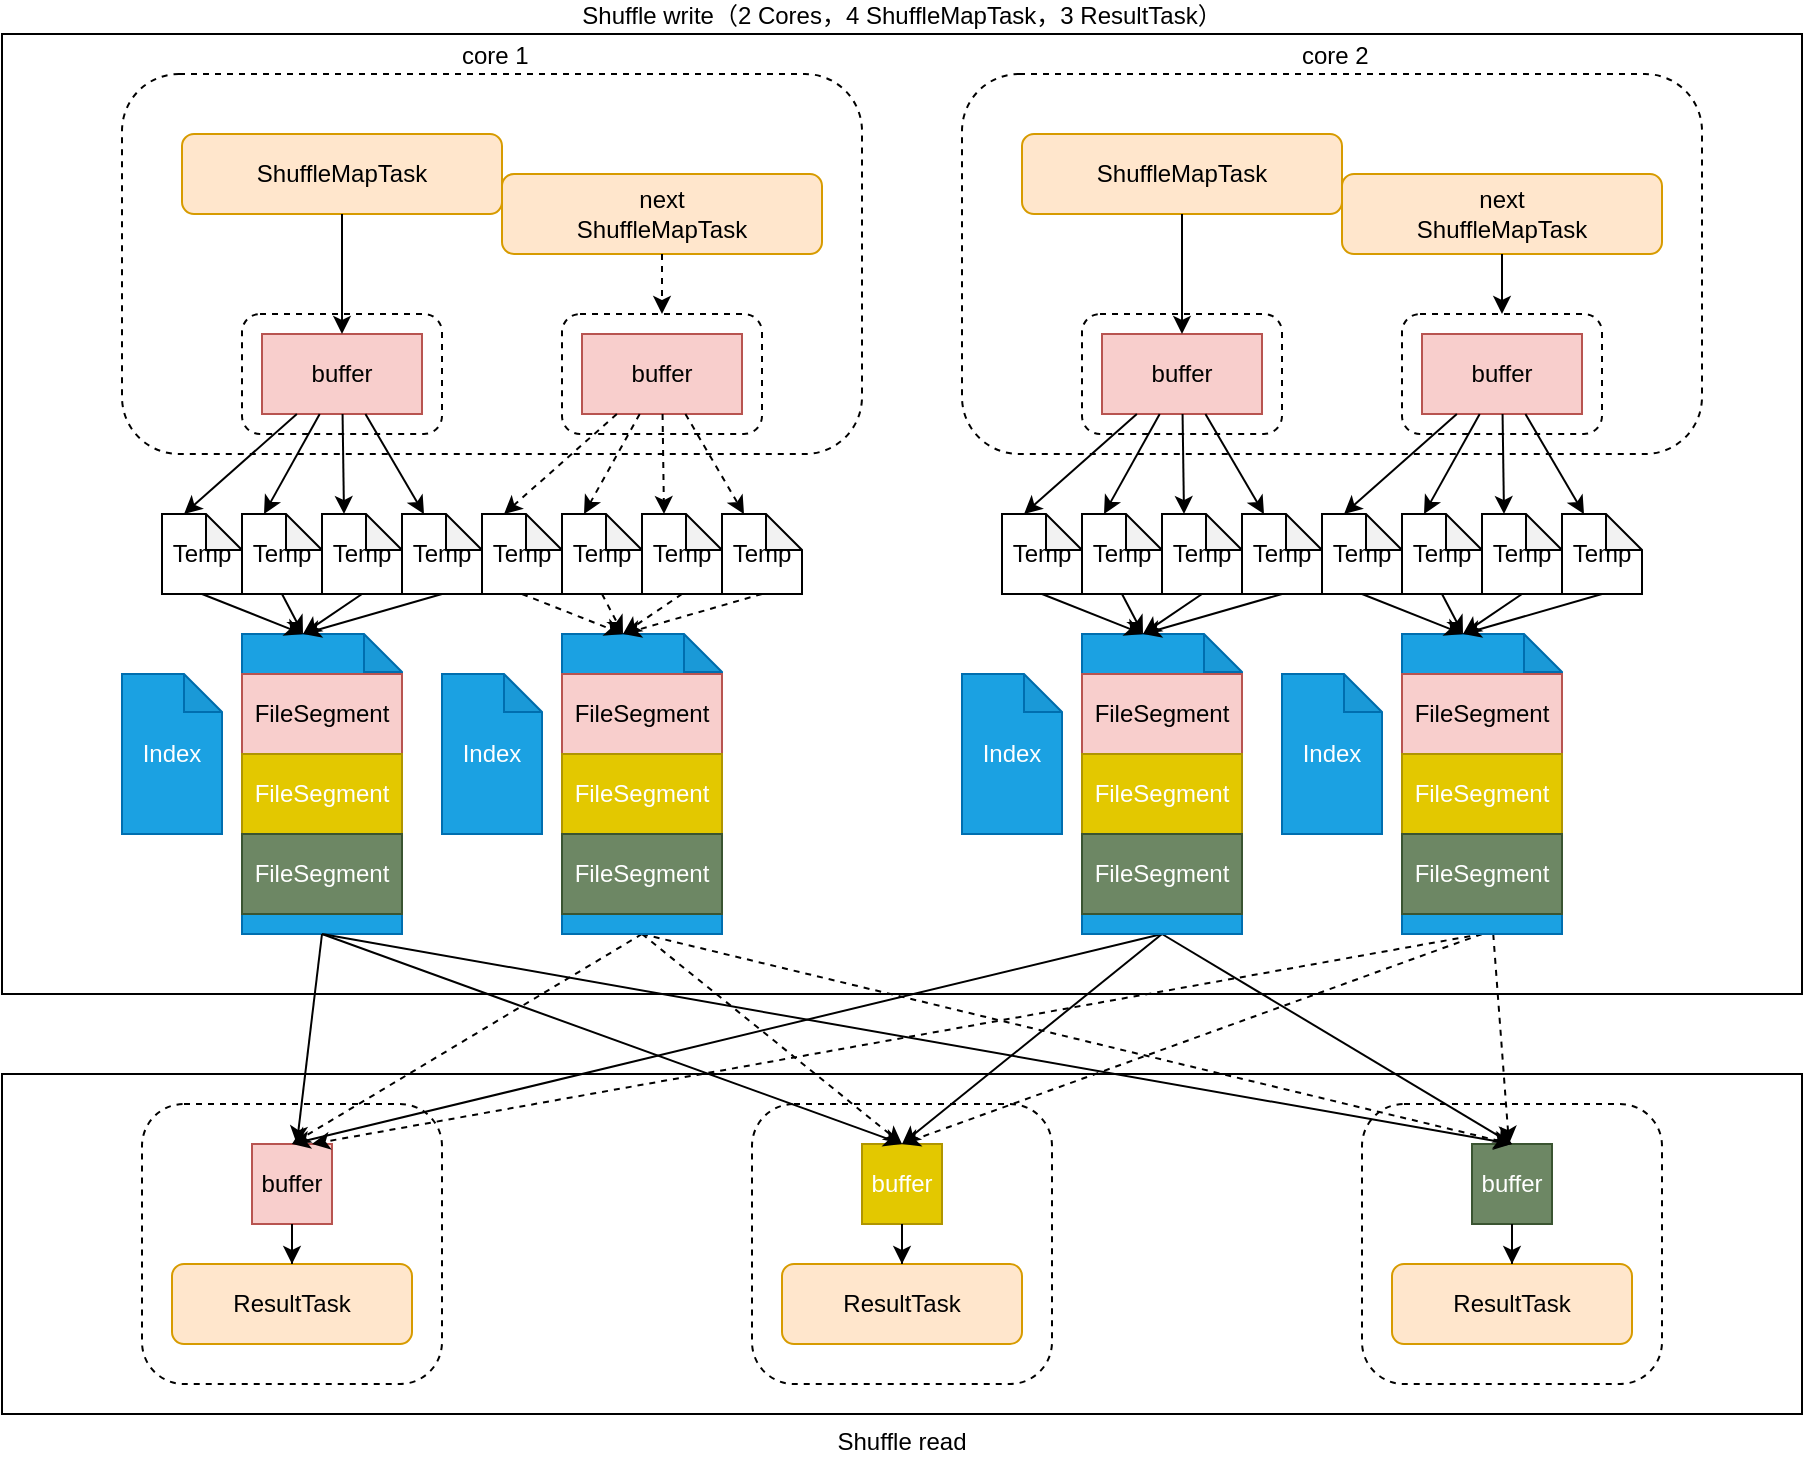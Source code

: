 <mxfile version="12.4.2" type="device" pages="1"><diagram id="mUm3ZQ6cZ6q8vPIdxu0h" name="第 1 页"><mxGraphModel dx="1106" dy="830" grid="1" gridSize="10" guides="1" tooltips="1" connect="1" arrows="1" fold="1" page="1" pageScale="1" pageWidth="827" pageHeight="1169" math="0" shadow="0"><root><mxCell id="0"/><mxCell id="1" parent="0"/><mxCell id="N8P0i4uB0nFxGR9xN5Td-75" value="Shuffle write（2 Cores，4 ShuffleMapTask，3 ResultTask）" style="rounded=0;whiteSpace=wrap;html=1;labelPosition=center;verticalLabelPosition=top;align=center;verticalAlign=bottom;" parent="1" vertex="1"><mxGeometry x="120" y="40" width="900" height="480" as="geometry"/></mxCell><mxCell id="M8ZFkS0geYoqAsGKPZFp-14" value="" style="group" vertex="1" connectable="0" parent="1"><mxGeometry x="120" y="560" width="900" height="170" as="geometry"/></mxCell><mxCell id="Qf4hd5Y0xh7WLvc0h4XV-42" value="Shuffle read" style="rounded=0;whiteSpace=wrap;html=1;labelPosition=center;verticalLabelPosition=bottom;align=center;verticalAlign=top;" parent="M8ZFkS0geYoqAsGKPZFp-14" vertex="1"><mxGeometry width="900" height="170" as="geometry"/></mxCell><mxCell id="ZSy0zQ0Ihhhd4JoGxA12-3" value="" style="rounded=1;whiteSpace=wrap;html=1;dashed=1;" parent="M8ZFkS0geYoqAsGKPZFp-14" vertex="1"><mxGeometry x="70" y="15" width="150" height="140" as="geometry"/></mxCell><mxCell id="N8P0i4uB0nFxGR9xN5Td-79" value="ResultTask" style="rounded=1;whiteSpace=wrap;html=1;fillColor=#ffe6cc;strokeColor=#d79b00;verticalAlign=middle;comic=0;shadow=0;glass=0;" parent="M8ZFkS0geYoqAsGKPZFp-14" vertex="1"><mxGeometry x="85" y="95" width="120" height="40" as="geometry"/></mxCell><mxCell id="ZSy0zQ0Ihhhd4JoGxA12-4" value="buffer" style="rounded=0;whiteSpace=wrap;html=1;fillColor=#f8cecc;strokeColor=#b85450;" parent="M8ZFkS0geYoqAsGKPZFp-14" vertex="1"><mxGeometry x="125" y="35" width="40" height="40" as="geometry"/></mxCell><mxCell id="ZSy0zQ0Ihhhd4JoGxA12-5" style="edgeStyle=orthogonalEdgeStyle;rounded=0;orthogonalLoop=1;jettySize=auto;html=1;entryX=0.5;entryY=0;entryDx=0;entryDy=0;" parent="M8ZFkS0geYoqAsGKPZFp-14" source="ZSy0zQ0Ihhhd4JoGxA12-4" target="N8P0i4uB0nFxGR9xN5Td-79" edge="1"><mxGeometry relative="1" as="geometry"/></mxCell><mxCell id="ZSy0zQ0Ihhhd4JoGxA12-6" value="" style="rounded=1;whiteSpace=wrap;html=1;dashed=1;" parent="M8ZFkS0geYoqAsGKPZFp-14" vertex="1"><mxGeometry x="375" y="15" width="150" height="140" as="geometry"/></mxCell><mxCell id="N8P0i4uB0nFxGR9xN5Td-78" value="ResultTask" style="rounded=1;whiteSpace=wrap;html=1;fillColor=#ffe6cc;strokeColor=#d79b00;verticalAlign=middle;comic=0;shadow=0;glass=0;" parent="M8ZFkS0geYoqAsGKPZFp-14" vertex="1"><mxGeometry x="390" y="95" width="120" height="40" as="geometry"/></mxCell><mxCell id="ZSy0zQ0Ihhhd4JoGxA12-7" value="buffer" style="rounded=0;whiteSpace=wrap;html=1;fillColor=#e3c800;strokeColor=#B09500;fontColor=#ffffff;" parent="M8ZFkS0geYoqAsGKPZFp-14" vertex="1"><mxGeometry x="430" y="35" width="40" height="40" as="geometry"/></mxCell><mxCell id="ZSy0zQ0Ihhhd4JoGxA12-11" style="edgeStyle=orthogonalEdgeStyle;rounded=0;orthogonalLoop=1;jettySize=auto;html=1;entryX=0.5;entryY=0;entryDx=0;entryDy=0;strokeColor=#000000;" parent="M8ZFkS0geYoqAsGKPZFp-14" source="ZSy0zQ0Ihhhd4JoGxA12-7" target="N8P0i4uB0nFxGR9xN5Td-78" edge="1"><mxGeometry relative="1" as="geometry"/></mxCell><mxCell id="ZSy0zQ0Ihhhd4JoGxA12-12" value="" style="rounded=1;whiteSpace=wrap;html=1;dashed=1;" parent="M8ZFkS0geYoqAsGKPZFp-14" vertex="1"><mxGeometry x="680" y="15" width="150" height="140" as="geometry"/></mxCell><mxCell id="ZSy0zQ0Ihhhd4JoGxA12-13" value="ResultTask" style="rounded=1;whiteSpace=wrap;html=1;fillColor=#ffe6cc;strokeColor=#d79b00;verticalAlign=middle;comic=0;shadow=0;glass=0;" parent="M8ZFkS0geYoqAsGKPZFp-14" vertex="1"><mxGeometry x="695" y="95" width="120" height="40" as="geometry"/></mxCell><mxCell id="ZSy0zQ0Ihhhd4JoGxA12-15" value="buffer" style="rounded=0;whiteSpace=wrap;html=1;fillColor=#6d8764;strokeColor=#3A5431;fontColor=#ffffff;" parent="M8ZFkS0geYoqAsGKPZFp-14" vertex="1"><mxGeometry x="735" y="35" width="40" height="40" as="geometry"/></mxCell><mxCell id="ZSy0zQ0Ihhhd4JoGxA12-14" style="edgeStyle=orthogonalEdgeStyle;rounded=0;orthogonalLoop=1;jettySize=auto;html=1;entryX=0.5;entryY=0;entryDx=0;entryDy=0;strokeColor=#000000;" parent="M8ZFkS0geYoqAsGKPZFp-14" source="ZSy0zQ0Ihhhd4JoGxA12-15" target="ZSy0zQ0Ihhhd4JoGxA12-13" edge="1"><mxGeometry relative="1" as="geometry"/></mxCell><mxCell id="N8P0i4uB0nFxGR9xN5Td-1" value="&amp;nbsp;core 1" style="rounded=1;whiteSpace=wrap;html=1;dashed=1;labelPosition=center;verticalLabelPosition=top;align=center;verticalAlign=bottom;" parent="1" vertex="1"><mxGeometry x="180" y="60" width="370" height="190" as="geometry"/></mxCell><mxCell id="NWgwaf8oPeO7ue2s495K-18" value="next&lt;br&gt;ShuffleMapTask" style="rounded=1;whiteSpace=wrap;html=1;fillColor=#ffe6cc;strokeColor=#d79b00;" parent="1" vertex="1"><mxGeometry x="370" y="110" width="160" height="40" as="geometry"/></mxCell><mxCell id="N8P0i4uB0nFxGR9xN5Td-2" value="ShuffleMapTask" style="rounded=1;whiteSpace=wrap;html=1;fillColor=#ffe6cc;strokeColor=#d79b00;" parent="1" vertex="1"><mxGeometry x="210" y="90" width="160" height="40" as="geometry"/></mxCell><mxCell id="M8ZFkS0geYoqAsGKPZFp-88" style="edgeStyle=none;rounded=0;orthogonalLoop=1;jettySize=auto;html=1;entryX=0.5;entryY=0;entryDx=0;entryDy=0;dashed=1;exitX=0.5;exitY=1;exitDx=0;exitDy=0;exitPerimeter=0;" edge="1" parent="1" source="M8ZFkS0geYoqAsGKPZFp-19" target="ZSy0zQ0Ihhhd4JoGxA12-4"><mxGeometry relative="1" as="geometry"/></mxCell><mxCell id="M8ZFkS0geYoqAsGKPZFp-89" style="edgeStyle=none;rounded=0;orthogonalLoop=1;jettySize=auto;html=1;entryX=0.5;entryY=0;entryDx=0;entryDy=0;dashed=1;exitX=0.5;exitY=1;exitDx=0;exitDy=0;exitPerimeter=0;" edge="1" parent="1" source="M8ZFkS0geYoqAsGKPZFp-19" target="ZSy0zQ0Ihhhd4JoGxA12-7"><mxGeometry relative="1" as="geometry"/></mxCell><mxCell id="M8ZFkS0geYoqAsGKPZFp-90" style="edgeStyle=none;rounded=0;orthogonalLoop=1;jettySize=auto;html=1;dashed=1;entryX=0.5;entryY=0;entryDx=0;entryDy=0;exitX=0.5;exitY=1;exitDx=0;exitDy=0;exitPerimeter=0;" edge="1" parent="1" source="M8ZFkS0geYoqAsGKPZFp-19" target="ZSy0zQ0Ihhhd4JoGxA12-15"><mxGeometry relative="1" as="geometry"/></mxCell><mxCell id="M8ZFkS0geYoqAsGKPZFp-19" value="" style="shape=note;whiteSpace=wrap;html=1;backgroundOutline=1;darkOpacity=0.05;fontSize=12;size=19;fontStyle=0;fillColor=#1ba1e2;strokeColor=#006EAF;fontColor=#ffffff;" vertex="1" parent="1"><mxGeometry x="400" y="340" width="80" height="150" as="geometry"/></mxCell><mxCell id="M8ZFkS0geYoqAsGKPZFp-20" value="FileSegment" style="rounded=0;whiteSpace=wrap;html=1;fillColor=#f8cecc;strokeColor=#b85450;" vertex="1" parent="1"><mxGeometry x="400" y="360" width="80" height="40" as="geometry"/></mxCell><mxCell id="M8ZFkS0geYoqAsGKPZFp-21" value="FileSegment" style="rounded=0;whiteSpace=wrap;html=1;fillColor=#e3c800;strokeColor=#B09500;fontColor=#ffffff;" vertex="1" parent="1"><mxGeometry x="400" y="400" width="80" height="40" as="geometry"/></mxCell><mxCell id="M8ZFkS0geYoqAsGKPZFp-22" value="" style="rounded=1;whiteSpace=wrap;html=1;dashed=1;" vertex="1" parent="1"><mxGeometry x="400" y="180" width="100" height="60" as="geometry"/></mxCell><mxCell id="M8ZFkS0geYoqAsGKPZFp-38" style="edgeStyle=none;rounded=0;orthogonalLoop=1;jettySize=auto;html=1;entryX=0.5;entryY=0;entryDx=0;entryDy=0;dashed=1;" edge="1" parent="1" source="NWgwaf8oPeO7ue2s495K-18" target="M8ZFkS0geYoqAsGKPZFp-22"><mxGeometry relative="1" as="geometry"/></mxCell><mxCell id="M8ZFkS0geYoqAsGKPZFp-23" value="buffer" style="rounded=0;whiteSpace=wrap;html=1;fillColor=#f8cecc;strokeColor=#b85450;" vertex="1" parent="1"><mxGeometry x="410" y="190" width="80" height="40" as="geometry"/></mxCell><mxCell id="M8ZFkS0geYoqAsGKPZFp-24" style="edgeStyle=none;rounded=0;orthogonalLoop=1;jettySize=auto;html=1;entryX=0;entryY=0;entryDx=30.5;entryDy=0;entryPerimeter=0;exitX=0.5;exitY=1;exitDx=0;exitDy=0;exitPerimeter=0;dashed=1;" edge="1" parent="1" source="M8ZFkS0geYoqAsGKPZFp-25" target="M8ZFkS0geYoqAsGKPZFp-19"><mxGeometry relative="1" as="geometry"/></mxCell><mxCell id="M8ZFkS0geYoqAsGKPZFp-25" value="Temp" style="shape=note;whiteSpace=wrap;html=1;backgroundOutline=1;darkOpacity=0.05;size=18;" vertex="1" parent="1"><mxGeometry x="360" y="280" width="40" height="40" as="geometry"/></mxCell><mxCell id="M8ZFkS0geYoqAsGKPZFp-26" style="rounded=0;orthogonalLoop=1;jettySize=auto;html=1;entryX=0;entryY=0;entryDx=11;entryDy=0;entryPerimeter=0;dashed=1;" edge="1" parent="1" source="M8ZFkS0geYoqAsGKPZFp-23" target="M8ZFkS0geYoqAsGKPZFp-25"><mxGeometry relative="1" as="geometry"/></mxCell><mxCell id="M8ZFkS0geYoqAsGKPZFp-27" style="edgeStyle=none;rounded=0;orthogonalLoop=1;jettySize=auto;html=1;entryX=0;entryY=0;entryDx=30.5;entryDy=0;entryPerimeter=0;exitX=0.5;exitY=1;exitDx=0;exitDy=0;exitPerimeter=0;dashed=1;" edge="1" parent="1" source="M8ZFkS0geYoqAsGKPZFp-28" target="M8ZFkS0geYoqAsGKPZFp-19"><mxGeometry relative="1" as="geometry"/></mxCell><mxCell id="M8ZFkS0geYoqAsGKPZFp-28" value="Temp" style="shape=note;whiteSpace=wrap;html=1;backgroundOutline=1;darkOpacity=0.05;size=18;" vertex="1" parent="1"><mxGeometry x="400" y="280" width="40" height="40" as="geometry"/></mxCell><mxCell id="M8ZFkS0geYoqAsGKPZFp-29" style="edgeStyle=none;rounded=0;orthogonalLoop=1;jettySize=auto;html=1;entryX=0;entryY=0;entryDx=11;entryDy=0;entryPerimeter=0;dashed=1;" edge="1" parent="1" source="M8ZFkS0geYoqAsGKPZFp-23" target="M8ZFkS0geYoqAsGKPZFp-28"><mxGeometry relative="1" as="geometry"/></mxCell><mxCell id="M8ZFkS0geYoqAsGKPZFp-30" style="edgeStyle=none;rounded=0;orthogonalLoop=1;jettySize=auto;html=1;entryX=0;entryY=0;entryDx=30.5;entryDy=0;entryPerimeter=0;exitX=0.5;exitY=1;exitDx=0;exitDy=0;exitPerimeter=0;dashed=1;" edge="1" parent="1" source="M8ZFkS0geYoqAsGKPZFp-31" target="M8ZFkS0geYoqAsGKPZFp-19"><mxGeometry relative="1" as="geometry"><mxPoint x="430" y="340" as="targetPoint"/></mxGeometry></mxCell><mxCell id="M8ZFkS0geYoqAsGKPZFp-31" value="Temp" style="shape=note;whiteSpace=wrap;html=1;backgroundOutline=1;darkOpacity=0.05;size=18;" vertex="1" parent="1"><mxGeometry x="440" y="280" width="40" height="40" as="geometry"/></mxCell><mxCell id="M8ZFkS0geYoqAsGKPZFp-32" style="edgeStyle=none;rounded=0;orthogonalLoop=1;jettySize=auto;html=1;entryX=0;entryY=0;entryDx=11;entryDy=0;entryPerimeter=0;dashed=1;" edge="1" parent="1" source="M8ZFkS0geYoqAsGKPZFp-23" target="M8ZFkS0geYoqAsGKPZFp-31"><mxGeometry relative="1" as="geometry"/></mxCell><mxCell id="M8ZFkS0geYoqAsGKPZFp-33" style="edgeStyle=none;rounded=0;orthogonalLoop=1;jettySize=auto;html=1;entryX=0;entryY=0;entryDx=30.5;entryDy=0;entryPerimeter=0;exitX=0.5;exitY=1;exitDx=0;exitDy=0;exitPerimeter=0;dashed=1;" edge="1" parent="1" source="M8ZFkS0geYoqAsGKPZFp-34" target="M8ZFkS0geYoqAsGKPZFp-19"><mxGeometry relative="1" as="geometry"><mxPoint x="430" y="340" as="targetPoint"/></mxGeometry></mxCell><mxCell id="M8ZFkS0geYoqAsGKPZFp-34" value="Temp" style="shape=note;whiteSpace=wrap;html=1;backgroundOutline=1;darkOpacity=0.05;size=18;" vertex="1" parent="1"><mxGeometry x="480" y="280" width="40" height="40" as="geometry"/></mxCell><mxCell id="M8ZFkS0geYoqAsGKPZFp-35" style="edgeStyle=none;rounded=0;orthogonalLoop=1;jettySize=auto;html=1;entryX=0;entryY=0;entryDx=11;entryDy=0;entryPerimeter=0;dashed=1;" edge="1" parent="1" source="M8ZFkS0geYoqAsGKPZFp-23" target="M8ZFkS0geYoqAsGKPZFp-34"><mxGeometry relative="1" as="geometry"/></mxCell><mxCell id="M8ZFkS0geYoqAsGKPZFp-36" value="FileSegment" style="rounded=0;whiteSpace=wrap;html=1;fillColor=#6d8764;strokeColor=#3A5431;fontColor=#ffffff;" vertex="1" parent="1"><mxGeometry x="400" y="440" width="80" height="40" as="geometry"/></mxCell><mxCell id="M8ZFkS0geYoqAsGKPZFp-37" value="Index" style="shape=note;whiteSpace=wrap;html=1;backgroundOutline=1;darkOpacity=0.05;size=19;fillColor=#1ba1e2;strokeColor=#006EAF;fontColor=#ffffff;" vertex="1" parent="1"><mxGeometry x="340" y="360" width="50" height="80" as="geometry"/></mxCell><mxCell id="M8ZFkS0geYoqAsGKPZFp-85" style="edgeStyle=none;rounded=0;orthogonalLoop=1;jettySize=auto;html=1;entryX=0.5;entryY=0;entryDx=0;entryDy=0;exitX=0.5;exitY=1;exitDx=0;exitDy=0;exitPerimeter=0;" edge="1" parent="1" source="NWgwaf8oPeO7ue2s495K-4" target="ZSy0zQ0Ihhhd4JoGxA12-7"><mxGeometry relative="1" as="geometry"/></mxCell><mxCell id="NWgwaf8oPeO7ue2s495K-4" value="" style="shape=note;whiteSpace=wrap;html=1;backgroundOutline=1;darkOpacity=0.05;fontSize=12;size=19;fontStyle=0;fillColor=#1ba1e2;strokeColor=#006EAF;fontColor=#ffffff;" parent="1" vertex="1"><mxGeometry x="240" y="340" width="80" height="150" as="geometry"/></mxCell><mxCell id="M8ZFkS0geYoqAsGKPZFp-84" style="edgeStyle=none;rounded=0;orthogonalLoop=1;jettySize=auto;html=1;" edge="1" parent="1" target="ZSy0zQ0Ihhhd4JoGxA12-4"><mxGeometry relative="1" as="geometry"><mxPoint x="280" y="490" as="sourcePoint"/></mxGeometry></mxCell><mxCell id="Qf4hd5Y0xh7WLvc0h4XV-2" value="FileSegment" style="rounded=0;whiteSpace=wrap;html=1;fillColor=#f8cecc;strokeColor=#b85450;" parent="1" vertex="1"><mxGeometry x="240" y="360" width="80" height="40" as="geometry"/></mxCell><mxCell id="Qf4hd5Y0xh7WLvc0h4XV-3" value="FileSegment" style="rounded=0;whiteSpace=wrap;html=1;fillColor=#e3c800;strokeColor=#B09500;fontColor=#ffffff;" parent="1" vertex="1"><mxGeometry x="240" y="400" width="80" height="40" as="geometry"/></mxCell><mxCell id="N8P0i4uB0nFxGR9xN5Td-4" value="" style="rounded=1;whiteSpace=wrap;html=1;dashed=1;" parent="1" vertex="1"><mxGeometry x="240" y="180" width="100" height="60" as="geometry"/></mxCell><mxCell id="NWgwaf8oPeO7ue2s495K-6" value="buffer" style="rounded=0;whiteSpace=wrap;html=1;fillColor=#f8cecc;strokeColor=#b85450;" parent="1" vertex="1"><mxGeometry x="250" y="190" width="80" height="40" as="geometry"/></mxCell><mxCell id="M8ZFkS0geYoqAsGKPZFp-10" style="edgeStyle=none;rounded=0;orthogonalLoop=1;jettySize=auto;html=1;entryX=0;entryY=0;entryDx=30.5;entryDy=0;entryPerimeter=0;exitX=0.5;exitY=1;exitDx=0;exitDy=0;exitPerimeter=0;" edge="1" parent="1" source="M8ZFkS0geYoqAsGKPZFp-1" target="NWgwaf8oPeO7ue2s495K-4"><mxGeometry relative="1" as="geometry"/></mxCell><mxCell id="M8ZFkS0geYoqAsGKPZFp-1" value="Temp" style="shape=note;whiteSpace=wrap;html=1;backgroundOutline=1;darkOpacity=0.05;size=18;" vertex="1" parent="1"><mxGeometry x="200" y="280" width="40" height="40" as="geometry"/></mxCell><mxCell id="M8ZFkS0geYoqAsGKPZFp-5" style="rounded=0;orthogonalLoop=1;jettySize=auto;html=1;entryX=0;entryY=0;entryDx=11;entryDy=0;entryPerimeter=0;" edge="1" parent="1" source="NWgwaf8oPeO7ue2s495K-6" target="M8ZFkS0geYoqAsGKPZFp-1"><mxGeometry relative="1" as="geometry"/></mxCell><mxCell id="M8ZFkS0geYoqAsGKPZFp-11" style="edgeStyle=none;rounded=0;orthogonalLoop=1;jettySize=auto;html=1;entryX=0;entryY=0;entryDx=30.5;entryDy=0;entryPerimeter=0;exitX=0.5;exitY=1;exitDx=0;exitDy=0;exitPerimeter=0;" edge="1" parent="1" source="M8ZFkS0geYoqAsGKPZFp-2" target="NWgwaf8oPeO7ue2s495K-4"><mxGeometry relative="1" as="geometry"/></mxCell><mxCell id="M8ZFkS0geYoqAsGKPZFp-2" value="Temp" style="shape=note;whiteSpace=wrap;html=1;backgroundOutline=1;darkOpacity=0.05;size=18;" vertex="1" parent="1"><mxGeometry x="240" y="280" width="40" height="40" as="geometry"/></mxCell><mxCell id="M8ZFkS0geYoqAsGKPZFp-6" style="edgeStyle=none;rounded=0;orthogonalLoop=1;jettySize=auto;html=1;entryX=0;entryY=0;entryDx=11;entryDy=0;entryPerimeter=0;" edge="1" parent="1" source="NWgwaf8oPeO7ue2s495K-6" target="M8ZFkS0geYoqAsGKPZFp-2"><mxGeometry relative="1" as="geometry"/></mxCell><mxCell id="M8ZFkS0geYoqAsGKPZFp-12" style="edgeStyle=none;rounded=0;orthogonalLoop=1;jettySize=auto;html=1;entryX=0;entryY=0;entryDx=30.5;entryDy=0;entryPerimeter=0;exitX=0.5;exitY=1;exitDx=0;exitDy=0;exitPerimeter=0;" edge="1" parent="1" source="M8ZFkS0geYoqAsGKPZFp-3" target="NWgwaf8oPeO7ue2s495K-4"><mxGeometry relative="1" as="geometry"><mxPoint x="270" y="340" as="targetPoint"/></mxGeometry></mxCell><mxCell id="M8ZFkS0geYoqAsGKPZFp-3" value="Temp" style="shape=note;whiteSpace=wrap;html=1;backgroundOutline=1;darkOpacity=0.05;size=18;" vertex="1" parent="1"><mxGeometry x="280" y="280" width="40" height="40" as="geometry"/></mxCell><mxCell id="M8ZFkS0geYoqAsGKPZFp-7" style="edgeStyle=none;rounded=0;orthogonalLoop=1;jettySize=auto;html=1;entryX=0;entryY=0;entryDx=11;entryDy=0;entryPerimeter=0;" edge="1" parent="1" source="NWgwaf8oPeO7ue2s495K-6" target="M8ZFkS0geYoqAsGKPZFp-3"><mxGeometry relative="1" as="geometry"/></mxCell><mxCell id="M8ZFkS0geYoqAsGKPZFp-13" style="edgeStyle=none;rounded=0;orthogonalLoop=1;jettySize=auto;html=1;entryX=0;entryY=0;entryDx=30.5;entryDy=0;entryPerimeter=0;exitX=0.5;exitY=1;exitDx=0;exitDy=0;exitPerimeter=0;" edge="1" parent="1" source="M8ZFkS0geYoqAsGKPZFp-4" target="NWgwaf8oPeO7ue2s495K-4"><mxGeometry relative="1" as="geometry"><mxPoint x="270" y="340" as="targetPoint"/></mxGeometry></mxCell><mxCell id="M8ZFkS0geYoqAsGKPZFp-4" value="Temp" style="shape=note;whiteSpace=wrap;html=1;backgroundOutline=1;darkOpacity=0.05;size=18;" vertex="1" parent="1"><mxGeometry x="320" y="280" width="40" height="40" as="geometry"/></mxCell><mxCell id="M8ZFkS0geYoqAsGKPZFp-8" style="edgeStyle=none;rounded=0;orthogonalLoop=1;jettySize=auto;html=1;entryX=0;entryY=0;entryDx=11;entryDy=0;entryPerimeter=0;" edge="1" parent="1" source="NWgwaf8oPeO7ue2s495K-6" target="M8ZFkS0geYoqAsGKPZFp-4"><mxGeometry relative="1" as="geometry"/></mxCell><mxCell id="M8ZFkS0geYoqAsGKPZFp-86" style="edgeStyle=none;rounded=0;orthogonalLoop=1;jettySize=auto;html=1;entryX=0.5;entryY=0;entryDx=0;entryDy=0;exitX=0.5;exitY=1;exitDx=0;exitDy=0;exitPerimeter=0;" edge="1" parent="1" source="NWgwaf8oPeO7ue2s495K-4" target="ZSy0zQ0Ihhhd4JoGxA12-15"><mxGeometry relative="1" as="geometry"/></mxCell><mxCell id="M8ZFkS0geYoqAsGKPZFp-15" value="FileSegment" style="rounded=0;whiteSpace=wrap;html=1;fillColor=#6d8764;strokeColor=#3A5431;fontColor=#ffffff;" vertex="1" parent="1"><mxGeometry x="240" y="440" width="80" height="40" as="geometry"/></mxCell><mxCell id="M8ZFkS0geYoqAsGKPZFp-16" value="Index" style="shape=note;whiteSpace=wrap;html=1;backgroundOutline=1;darkOpacity=0.05;size=19;fillColor=#1ba1e2;strokeColor=#006EAF;fontColor=#ffffff;" vertex="1" parent="1"><mxGeometry x="180" y="360" width="50" height="80" as="geometry"/></mxCell><mxCell id="M8ZFkS0geYoqAsGKPZFp-41" value="&amp;nbsp;core 2" style="rounded=1;whiteSpace=wrap;html=1;dashed=1;labelPosition=center;verticalLabelPosition=top;align=center;verticalAlign=bottom;" vertex="1" parent="1"><mxGeometry x="600" y="60" width="370" height="190" as="geometry"/></mxCell><mxCell id="M8ZFkS0geYoqAsGKPZFp-42" value="next&lt;br&gt;ShuffleMapTask" style="rounded=1;whiteSpace=wrap;html=1;fillColor=#ffe6cc;strokeColor=#d79b00;" vertex="1" parent="1"><mxGeometry x="790" y="110" width="160" height="40" as="geometry"/></mxCell><mxCell id="M8ZFkS0geYoqAsGKPZFp-43" value="ShuffleMapTask" style="rounded=1;whiteSpace=wrap;html=1;fillColor=#ffe6cc;strokeColor=#d79b00;" vertex="1" parent="1"><mxGeometry x="630" y="90" width="160" height="40" as="geometry"/></mxCell><mxCell id="M8ZFkS0geYoqAsGKPZFp-95" style="edgeStyle=none;rounded=0;orthogonalLoop=1;jettySize=auto;html=1;entryX=0.75;entryY=0;entryDx=0;entryDy=0;exitX=0.5;exitY=1;exitDx=0;exitDy=0;exitPerimeter=0;dashed=1;" edge="1" parent="1" source="M8ZFkS0geYoqAsGKPZFp-45" target="ZSy0zQ0Ihhhd4JoGxA12-4"><mxGeometry relative="1" as="geometry"/></mxCell><mxCell id="M8ZFkS0geYoqAsGKPZFp-96" style="edgeStyle=none;rounded=0;orthogonalLoop=1;jettySize=auto;html=1;entryX=0.5;entryY=0;entryDx=0;entryDy=0;dashed=1;exitX=0.5;exitY=1;exitDx=0;exitDy=0;exitPerimeter=0;" edge="1" parent="1" source="M8ZFkS0geYoqAsGKPZFp-45" target="ZSy0zQ0Ihhhd4JoGxA12-7"><mxGeometry relative="1" as="geometry"/></mxCell><mxCell id="M8ZFkS0geYoqAsGKPZFp-97" style="edgeStyle=none;rounded=0;orthogonalLoop=1;jettySize=auto;html=1;dashed=1;" edge="1" parent="1" source="M8ZFkS0geYoqAsGKPZFp-45" target="ZSy0zQ0Ihhhd4JoGxA12-15"><mxGeometry relative="1" as="geometry"/></mxCell><mxCell id="M8ZFkS0geYoqAsGKPZFp-45" value="" style="shape=note;whiteSpace=wrap;html=1;backgroundOutline=1;darkOpacity=0.05;fontSize=12;size=19;fontStyle=0;fillColor=#1ba1e2;strokeColor=#006EAF;fontColor=#ffffff;" vertex="1" parent="1"><mxGeometry x="820" y="340" width="80" height="150" as="geometry"/></mxCell><mxCell id="M8ZFkS0geYoqAsGKPZFp-46" value="FileSegment" style="rounded=0;whiteSpace=wrap;html=1;fillColor=#f8cecc;strokeColor=#b85450;" vertex="1" parent="1"><mxGeometry x="820" y="360" width="80" height="40" as="geometry"/></mxCell><mxCell id="M8ZFkS0geYoqAsGKPZFp-47" value="FileSegment" style="rounded=0;whiteSpace=wrap;html=1;fillColor=#e3c800;strokeColor=#B09500;fontColor=#ffffff;" vertex="1" parent="1"><mxGeometry x="820" y="400" width="80" height="40" as="geometry"/></mxCell><mxCell id="M8ZFkS0geYoqAsGKPZFp-48" value="" style="rounded=1;whiteSpace=wrap;html=1;dashed=1;" vertex="1" parent="1"><mxGeometry x="820" y="180" width="100" height="60" as="geometry"/></mxCell><mxCell id="M8ZFkS0geYoqAsGKPZFp-49" style="edgeStyle=none;rounded=0;orthogonalLoop=1;jettySize=auto;html=1;entryX=0.5;entryY=0;entryDx=0;entryDy=0;" edge="1" parent="1" source="M8ZFkS0geYoqAsGKPZFp-42" target="M8ZFkS0geYoqAsGKPZFp-48"><mxGeometry relative="1" as="geometry"/></mxCell><mxCell id="M8ZFkS0geYoqAsGKPZFp-50" value="buffer" style="rounded=0;whiteSpace=wrap;html=1;fillColor=#f8cecc;strokeColor=#b85450;" vertex="1" parent="1"><mxGeometry x="830" y="190" width="80" height="40" as="geometry"/></mxCell><mxCell id="M8ZFkS0geYoqAsGKPZFp-51" style="edgeStyle=none;rounded=0;orthogonalLoop=1;jettySize=auto;html=1;entryX=0;entryY=0;entryDx=30.5;entryDy=0;entryPerimeter=0;exitX=0.5;exitY=1;exitDx=0;exitDy=0;exitPerimeter=0;" edge="1" parent="1" source="M8ZFkS0geYoqAsGKPZFp-52" target="M8ZFkS0geYoqAsGKPZFp-45"><mxGeometry relative="1" as="geometry"/></mxCell><mxCell id="M8ZFkS0geYoqAsGKPZFp-52" value="Temp" style="shape=note;whiteSpace=wrap;html=1;backgroundOutline=1;darkOpacity=0.05;size=18;" vertex="1" parent="1"><mxGeometry x="780" y="280" width="40" height="40" as="geometry"/></mxCell><mxCell id="M8ZFkS0geYoqAsGKPZFp-53" style="rounded=0;orthogonalLoop=1;jettySize=auto;html=1;entryX=0;entryY=0;entryDx=11;entryDy=0;entryPerimeter=0;" edge="1" parent="1" source="M8ZFkS0geYoqAsGKPZFp-50" target="M8ZFkS0geYoqAsGKPZFp-52"><mxGeometry relative="1" as="geometry"/></mxCell><mxCell id="M8ZFkS0geYoqAsGKPZFp-54" style="edgeStyle=none;rounded=0;orthogonalLoop=1;jettySize=auto;html=1;entryX=0;entryY=0;entryDx=30.5;entryDy=0;entryPerimeter=0;exitX=0.5;exitY=1;exitDx=0;exitDy=0;exitPerimeter=0;" edge="1" parent="1" source="M8ZFkS0geYoqAsGKPZFp-55" target="M8ZFkS0geYoqAsGKPZFp-45"><mxGeometry relative="1" as="geometry"/></mxCell><mxCell id="M8ZFkS0geYoqAsGKPZFp-55" value="Temp" style="shape=note;whiteSpace=wrap;html=1;backgroundOutline=1;darkOpacity=0.05;size=18;" vertex="1" parent="1"><mxGeometry x="820" y="280" width="40" height="40" as="geometry"/></mxCell><mxCell id="M8ZFkS0geYoqAsGKPZFp-56" style="edgeStyle=none;rounded=0;orthogonalLoop=1;jettySize=auto;html=1;entryX=0;entryY=0;entryDx=11;entryDy=0;entryPerimeter=0;" edge="1" parent="1" source="M8ZFkS0geYoqAsGKPZFp-50" target="M8ZFkS0geYoqAsGKPZFp-55"><mxGeometry relative="1" as="geometry"/></mxCell><mxCell id="M8ZFkS0geYoqAsGKPZFp-57" style="edgeStyle=none;rounded=0;orthogonalLoop=1;jettySize=auto;html=1;entryX=0;entryY=0;entryDx=30.5;entryDy=0;entryPerimeter=0;exitX=0.5;exitY=1;exitDx=0;exitDy=0;exitPerimeter=0;" edge="1" parent="1" source="M8ZFkS0geYoqAsGKPZFp-58" target="M8ZFkS0geYoqAsGKPZFp-45"><mxGeometry relative="1" as="geometry"><mxPoint x="850" y="340" as="targetPoint"/></mxGeometry></mxCell><mxCell id="M8ZFkS0geYoqAsGKPZFp-58" value="Temp" style="shape=note;whiteSpace=wrap;html=1;backgroundOutline=1;darkOpacity=0.05;size=18;" vertex="1" parent="1"><mxGeometry x="860" y="280" width="40" height="40" as="geometry"/></mxCell><mxCell id="M8ZFkS0geYoqAsGKPZFp-59" style="edgeStyle=none;rounded=0;orthogonalLoop=1;jettySize=auto;html=1;entryX=0;entryY=0;entryDx=11;entryDy=0;entryPerimeter=0;" edge="1" parent="1" source="M8ZFkS0geYoqAsGKPZFp-50" target="M8ZFkS0geYoqAsGKPZFp-58"><mxGeometry relative="1" as="geometry"/></mxCell><mxCell id="M8ZFkS0geYoqAsGKPZFp-60" style="edgeStyle=none;rounded=0;orthogonalLoop=1;jettySize=auto;html=1;entryX=0;entryY=0;entryDx=30.5;entryDy=0;entryPerimeter=0;exitX=0.5;exitY=1;exitDx=0;exitDy=0;exitPerimeter=0;" edge="1" parent="1" source="M8ZFkS0geYoqAsGKPZFp-61" target="M8ZFkS0geYoqAsGKPZFp-45"><mxGeometry relative="1" as="geometry"><mxPoint x="850" y="340" as="targetPoint"/></mxGeometry></mxCell><mxCell id="M8ZFkS0geYoqAsGKPZFp-61" value="Temp" style="shape=note;whiteSpace=wrap;html=1;backgroundOutline=1;darkOpacity=0.05;size=18;" vertex="1" parent="1"><mxGeometry x="900" y="280" width="40" height="40" as="geometry"/></mxCell><mxCell id="M8ZFkS0geYoqAsGKPZFp-62" style="edgeStyle=none;rounded=0;orthogonalLoop=1;jettySize=auto;html=1;entryX=0;entryY=0;entryDx=11;entryDy=0;entryPerimeter=0;" edge="1" parent="1" source="M8ZFkS0geYoqAsGKPZFp-50" target="M8ZFkS0geYoqAsGKPZFp-61"><mxGeometry relative="1" as="geometry"/></mxCell><mxCell id="M8ZFkS0geYoqAsGKPZFp-63" value="FileSegment" style="rounded=0;whiteSpace=wrap;html=1;fillColor=#6d8764;strokeColor=#3A5431;fontColor=#ffffff;" vertex="1" parent="1"><mxGeometry x="820" y="440" width="80" height="40" as="geometry"/></mxCell><mxCell id="M8ZFkS0geYoqAsGKPZFp-64" value="Index" style="shape=note;whiteSpace=wrap;html=1;backgroundOutline=1;darkOpacity=0.05;size=19;fillColor=#1ba1e2;strokeColor=#006EAF;fontColor=#ffffff;" vertex="1" parent="1"><mxGeometry x="760" y="360" width="50" height="80" as="geometry"/></mxCell><mxCell id="M8ZFkS0geYoqAsGKPZFp-92" style="edgeStyle=none;rounded=0;orthogonalLoop=1;jettySize=auto;html=1;entryX=0.5;entryY=0;entryDx=0;entryDy=0;exitX=0.5;exitY=1;exitDx=0;exitDy=0;exitPerimeter=0;" edge="1" parent="1" source="M8ZFkS0geYoqAsGKPZFp-65" target="ZSy0zQ0Ihhhd4JoGxA12-4"><mxGeometry relative="1" as="geometry"/></mxCell><mxCell id="M8ZFkS0geYoqAsGKPZFp-93" style="edgeStyle=none;rounded=0;orthogonalLoop=1;jettySize=auto;html=1;entryX=0.5;entryY=0;entryDx=0;entryDy=0;exitX=0.5;exitY=1;exitDx=0;exitDy=0;exitPerimeter=0;" edge="1" parent="1" source="M8ZFkS0geYoqAsGKPZFp-65" target="ZSy0zQ0Ihhhd4JoGxA12-7"><mxGeometry relative="1" as="geometry"/></mxCell><mxCell id="M8ZFkS0geYoqAsGKPZFp-94" style="edgeStyle=none;rounded=0;orthogonalLoop=1;jettySize=auto;html=1;entryX=0.5;entryY=0;entryDx=0;entryDy=0;exitX=0.5;exitY=1;exitDx=0;exitDy=0;exitPerimeter=0;" edge="1" parent="1" source="M8ZFkS0geYoqAsGKPZFp-65" target="ZSy0zQ0Ihhhd4JoGxA12-15"><mxGeometry relative="1" as="geometry"/></mxCell><mxCell id="M8ZFkS0geYoqAsGKPZFp-65" value="" style="shape=note;whiteSpace=wrap;html=1;backgroundOutline=1;darkOpacity=0.05;fontSize=12;size=19;fontStyle=0;fillColor=#1ba1e2;strokeColor=#006EAF;fontColor=#ffffff;" vertex="1" parent="1"><mxGeometry x="660" y="340" width="80" height="150" as="geometry"/></mxCell><mxCell id="M8ZFkS0geYoqAsGKPZFp-66" value="FileSegment" style="rounded=0;whiteSpace=wrap;html=1;fillColor=#f8cecc;strokeColor=#b85450;" vertex="1" parent="1"><mxGeometry x="660" y="360" width="80" height="40" as="geometry"/></mxCell><mxCell id="M8ZFkS0geYoqAsGKPZFp-67" value="FileSegment" style="rounded=0;whiteSpace=wrap;html=1;fillColor=#e3c800;strokeColor=#B09500;fontColor=#ffffff;" vertex="1" parent="1"><mxGeometry x="660" y="400" width="80" height="40" as="geometry"/></mxCell><mxCell id="M8ZFkS0geYoqAsGKPZFp-68" value="" style="rounded=1;whiteSpace=wrap;html=1;dashed=1;" vertex="1" parent="1"><mxGeometry x="660" y="180" width="100" height="60" as="geometry"/></mxCell><mxCell id="M8ZFkS0geYoqAsGKPZFp-69" value="buffer" style="rounded=0;whiteSpace=wrap;html=1;fillColor=#f8cecc;strokeColor=#b85450;" vertex="1" parent="1"><mxGeometry x="670" y="190" width="80" height="40" as="geometry"/></mxCell><mxCell id="M8ZFkS0geYoqAsGKPZFp-70" style="edgeStyle=none;rounded=0;orthogonalLoop=1;jettySize=auto;html=1;entryX=0;entryY=0;entryDx=30.5;entryDy=0;entryPerimeter=0;exitX=0.5;exitY=1;exitDx=0;exitDy=0;exitPerimeter=0;" edge="1" parent="1" source="M8ZFkS0geYoqAsGKPZFp-71" target="M8ZFkS0geYoqAsGKPZFp-65"><mxGeometry relative="1" as="geometry"/></mxCell><mxCell id="M8ZFkS0geYoqAsGKPZFp-71" value="Temp" style="shape=note;whiteSpace=wrap;html=1;backgroundOutline=1;darkOpacity=0.05;size=18;" vertex="1" parent="1"><mxGeometry x="620" y="280" width="40" height="40" as="geometry"/></mxCell><mxCell id="M8ZFkS0geYoqAsGKPZFp-72" style="rounded=0;orthogonalLoop=1;jettySize=auto;html=1;entryX=0;entryY=0;entryDx=11;entryDy=0;entryPerimeter=0;" edge="1" parent="1" source="M8ZFkS0geYoqAsGKPZFp-69" target="M8ZFkS0geYoqAsGKPZFp-71"><mxGeometry relative="1" as="geometry"/></mxCell><mxCell id="M8ZFkS0geYoqAsGKPZFp-73" style="edgeStyle=none;rounded=0;orthogonalLoop=1;jettySize=auto;html=1;entryX=0;entryY=0;entryDx=30.5;entryDy=0;entryPerimeter=0;exitX=0.5;exitY=1;exitDx=0;exitDy=0;exitPerimeter=0;" edge="1" parent="1" source="M8ZFkS0geYoqAsGKPZFp-74" target="M8ZFkS0geYoqAsGKPZFp-65"><mxGeometry relative="1" as="geometry"/></mxCell><mxCell id="M8ZFkS0geYoqAsGKPZFp-74" value="Temp" style="shape=note;whiteSpace=wrap;html=1;backgroundOutline=1;darkOpacity=0.05;size=18;" vertex="1" parent="1"><mxGeometry x="660" y="280" width="40" height="40" as="geometry"/></mxCell><mxCell id="M8ZFkS0geYoqAsGKPZFp-75" style="edgeStyle=none;rounded=0;orthogonalLoop=1;jettySize=auto;html=1;entryX=0;entryY=0;entryDx=11;entryDy=0;entryPerimeter=0;" edge="1" parent="1" source="M8ZFkS0geYoqAsGKPZFp-69" target="M8ZFkS0geYoqAsGKPZFp-74"><mxGeometry relative="1" as="geometry"/></mxCell><mxCell id="M8ZFkS0geYoqAsGKPZFp-76" style="edgeStyle=none;rounded=0;orthogonalLoop=1;jettySize=auto;html=1;entryX=0;entryY=0;entryDx=30.5;entryDy=0;entryPerimeter=0;exitX=0.5;exitY=1;exitDx=0;exitDy=0;exitPerimeter=0;" edge="1" parent="1" source="M8ZFkS0geYoqAsGKPZFp-77" target="M8ZFkS0geYoqAsGKPZFp-65"><mxGeometry relative="1" as="geometry"><mxPoint x="690" y="340" as="targetPoint"/></mxGeometry></mxCell><mxCell id="M8ZFkS0geYoqAsGKPZFp-77" value="Temp" style="shape=note;whiteSpace=wrap;html=1;backgroundOutline=1;darkOpacity=0.05;size=18;" vertex="1" parent="1"><mxGeometry x="700" y="280" width="40" height="40" as="geometry"/></mxCell><mxCell id="M8ZFkS0geYoqAsGKPZFp-78" style="edgeStyle=none;rounded=0;orthogonalLoop=1;jettySize=auto;html=1;entryX=0;entryY=0;entryDx=11;entryDy=0;entryPerimeter=0;" edge="1" parent="1" source="M8ZFkS0geYoqAsGKPZFp-69" target="M8ZFkS0geYoqAsGKPZFp-77"><mxGeometry relative="1" as="geometry"/></mxCell><mxCell id="M8ZFkS0geYoqAsGKPZFp-79" style="edgeStyle=none;rounded=0;orthogonalLoop=1;jettySize=auto;html=1;entryX=0;entryY=0;entryDx=30.5;entryDy=0;entryPerimeter=0;exitX=0.5;exitY=1;exitDx=0;exitDy=0;exitPerimeter=0;" edge="1" parent="1" source="M8ZFkS0geYoqAsGKPZFp-80" target="M8ZFkS0geYoqAsGKPZFp-65"><mxGeometry relative="1" as="geometry"><mxPoint x="690" y="340" as="targetPoint"/></mxGeometry></mxCell><mxCell id="M8ZFkS0geYoqAsGKPZFp-80" value="Temp" style="shape=note;whiteSpace=wrap;html=1;backgroundOutline=1;darkOpacity=0.05;size=18;" vertex="1" parent="1"><mxGeometry x="740" y="280" width="40" height="40" as="geometry"/></mxCell><mxCell id="M8ZFkS0geYoqAsGKPZFp-81" style="edgeStyle=none;rounded=0;orthogonalLoop=1;jettySize=auto;html=1;entryX=0;entryY=0;entryDx=11;entryDy=0;entryPerimeter=0;" edge="1" parent="1" source="M8ZFkS0geYoqAsGKPZFp-69" target="M8ZFkS0geYoqAsGKPZFp-80"><mxGeometry relative="1" as="geometry"/></mxCell><mxCell id="M8ZFkS0geYoqAsGKPZFp-82" value="FileSegment" style="rounded=0;whiteSpace=wrap;html=1;fillColor=#6d8764;strokeColor=#3A5431;fontColor=#ffffff;" vertex="1" parent="1"><mxGeometry x="660" y="440" width="80" height="40" as="geometry"/></mxCell><mxCell id="M8ZFkS0geYoqAsGKPZFp-83" value="Index" style="shape=note;whiteSpace=wrap;html=1;backgroundOutline=1;darkOpacity=0.05;size=19;fillColor=#1ba1e2;strokeColor=#006EAF;fontColor=#ffffff;" vertex="1" parent="1"><mxGeometry x="600" y="360" width="50" height="80" as="geometry"/></mxCell><mxCell id="N8P0i4uB0nFxGR9xN5Td-8" style="rounded=0;orthogonalLoop=1;jettySize=auto;html=1;entryX=0.5;entryY=0;entryDx=0;entryDy=0;exitX=0.5;exitY=1;exitDx=0;exitDy=0;" parent="1" source="N8P0i4uB0nFxGR9xN5Td-2" target="NWgwaf8oPeO7ue2s495K-6" edge="1"><mxGeometry relative="1" as="geometry"><mxPoint x="160" y="195.714" as="targetPoint"/></mxGeometry></mxCell><mxCell id="M8ZFkS0geYoqAsGKPZFp-44" style="rounded=0;orthogonalLoop=1;jettySize=auto;html=1;entryX=0.5;entryY=0;entryDx=0;entryDy=0;exitX=0.5;exitY=1;exitDx=0;exitDy=0;" edge="1" parent="1" source="M8ZFkS0geYoqAsGKPZFp-43" target="M8ZFkS0geYoqAsGKPZFp-69"><mxGeometry relative="1" as="geometry"><mxPoint x="580" y="195.714" as="targetPoint"/></mxGeometry></mxCell></root></mxGraphModel></diagram></mxfile>